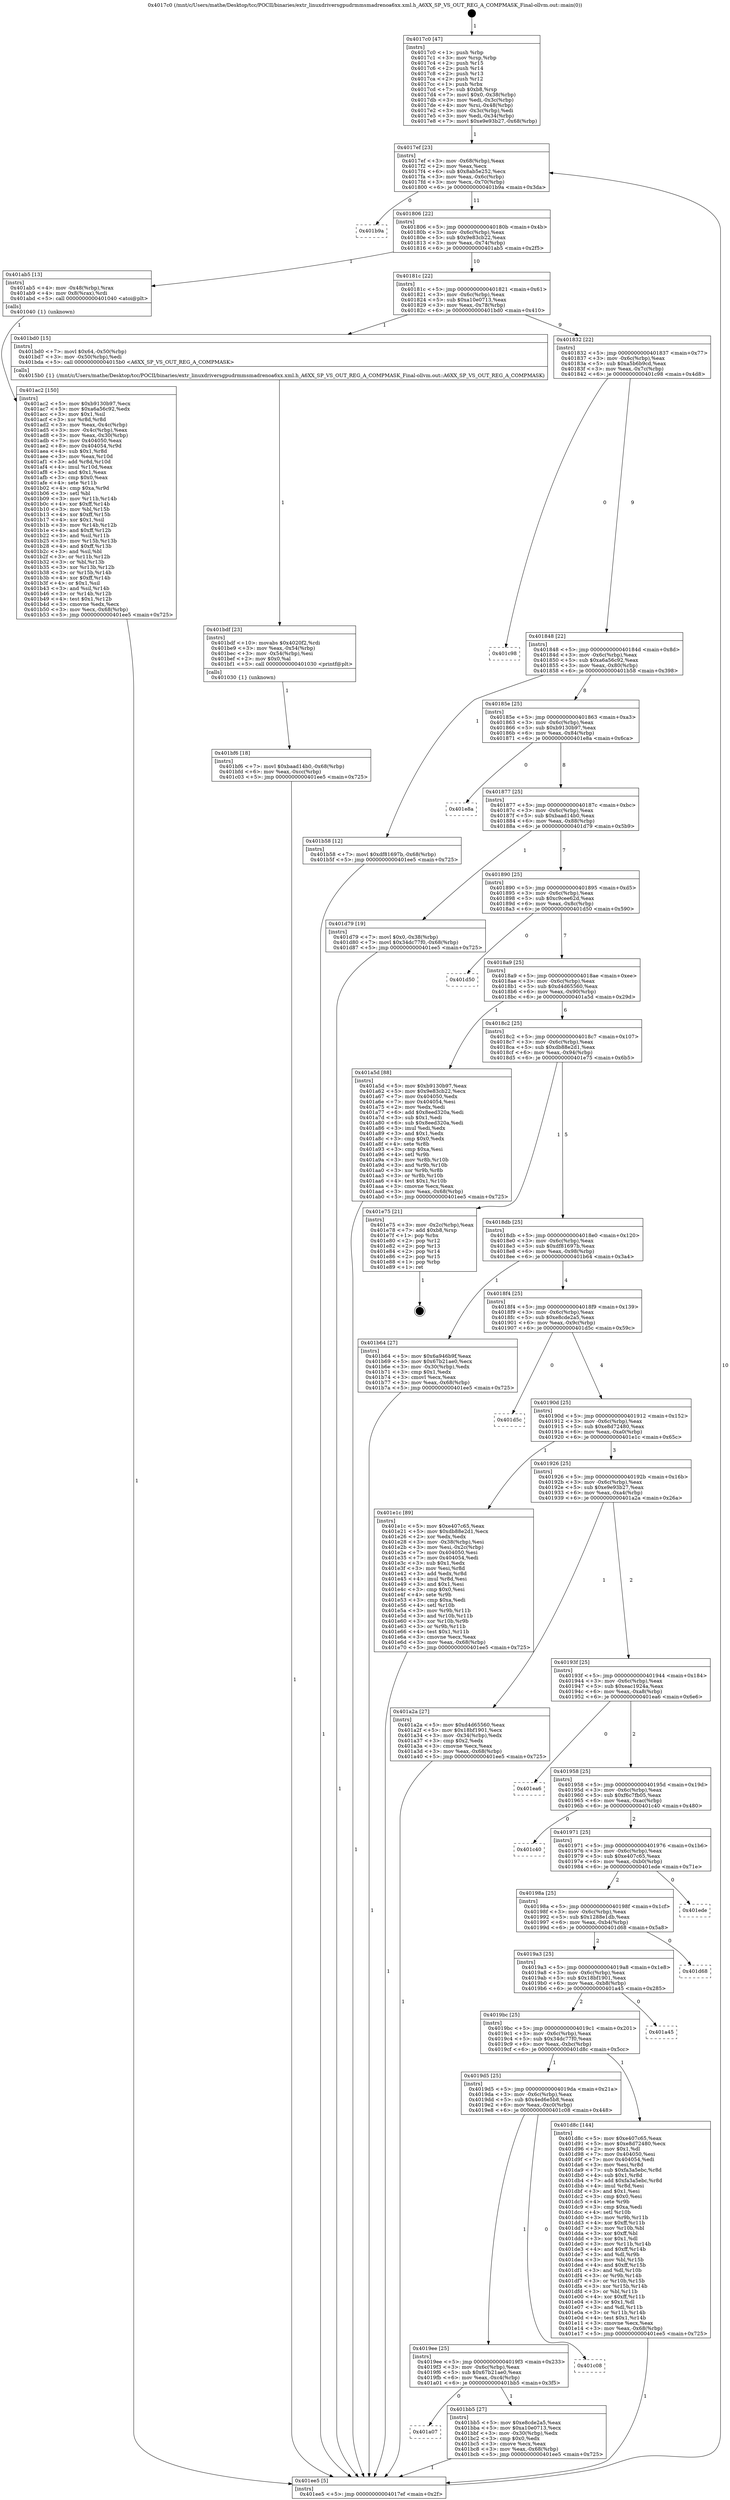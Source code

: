 digraph "0x4017c0" {
  label = "0x4017c0 (/mnt/c/Users/mathe/Desktop/tcc/POCII/binaries/extr_linuxdriversgpudrmmsmadrenoa6xx.xml.h_A6XX_SP_VS_OUT_REG_A_COMPMASK_Final-ollvm.out::main(0))"
  labelloc = "t"
  node[shape=record]

  Entry [label="",width=0.3,height=0.3,shape=circle,fillcolor=black,style=filled]
  "0x4017ef" [label="{
     0x4017ef [23]\l
     | [instrs]\l
     &nbsp;&nbsp;0x4017ef \<+3\>: mov -0x68(%rbp),%eax\l
     &nbsp;&nbsp;0x4017f2 \<+2\>: mov %eax,%ecx\l
     &nbsp;&nbsp;0x4017f4 \<+6\>: sub $0x8ab5e252,%ecx\l
     &nbsp;&nbsp;0x4017fa \<+3\>: mov %eax,-0x6c(%rbp)\l
     &nbsp;&nbsp;0x4017fd \<+3\>: mov %ecx,-0x70(%rbp)\l
     &nbsp;&nbsp;0x401800 \<+6\>: je 0000000000401b9a \<main+0x3da\>\l
  }"]
  "0x401b9a" [label="{
     0x401b9a\l
  }", style=dashed]
  "0x401806" [label="{
     0x401806 [22]\l
     | [instrs]\l
     &nbsp;&nbsp;0x401806 \<+5\>: jmp 000000000040180b \<main+0x4b\>\l
     &nbsp;&nbsp;0x40180b \<+3\>: mov -0x6c(%rbp),%eax\l
     &nbsp;&nbsp;0x40180e \<+5\>: sub $0x9e83cb22,%eax\l
     &nbsp;&nbsp;0x401813 \<+3\>: mov %eax,-0x74(%rbp)\l
     &nbsp;&nbsp;0x401816 \<+6\>: je 0000000000401ab5 \<main+0x2f5\>\l
  }"]
  Exit [label="",width=0.3,height=0.3,shape=circle,fillcolor=black,style=filled,peripheries=2]
  "0x401ab5" [label="{
     0x401ab5 [13]\l
     | [instrs]\l
     &nbsp;&nbsp;0x401ab5 \<+4\>: mov -0x48(%rbp),%rax\l
     &nbsp;&nbsp;0x401ab9 \<+4\>: mov 0x8(%rax),%rdi\l
     &nbsp;&nbsp;0x401abd \<+5\>: call 0000000000401040 \<atoi@plt\>\l
     | [calls]\l
     &nbsp;&nbsp;0x401040 \{1\} (unknown)\l
  }"]
  "0x40181c" [label="{
     0x40181c [22]\l
     | [instrs]\l
     &nbsp;&nbsp;0x40181c \<+5\>: jmp 0000000000401821 \<main+0x61\>\l
     &nbsp;&nbsp;0x401821 \<+3\>: mov -0x6c(%rbp),%eax\l
     &nbsp;&nbsp;0x401824 \<+5\>: sub $0xa10e0713,%eax\l
     &nbsp;&nbsp;0x401829 \<+3\>: mov %eax,-0x78(%rbp)\l
     &nbsp;&nbsp;0x40182c \<+6\>: je 0000000000401bd0 \<main+0x410\>\l
  }"]
  "0x401bf6" [label="{
     0x401bf6 [18]\l
     | [instrs]\l
     &nbsp;&nbsp;0x401bf6 \<+7\>: movl $0xbaad14b0,-0x68(%rbp)\l
     &nbsp;&nbsp;0x401bfd \<+6\>: mov %eax,-0xcc(%rbp)\l
     &nbsp;&nbsp;0x401c03 \<+5\>: jmp 0000000000401ee5 \<main+0x725\>\l
  }"]
  "0x401bd0" [label="{
     0x401bd0 [15]\l
     | [instrs]\l
     &nbsp;&nbsp;0x401bd0 \<+7\>: movl $0x64,-0x50(%rbp)\l
     &nbsp;&nbsp;0x401bd7 \<+3\>: mov -0x50(%rbp),%edi\l
     &nbsp;&nbsp;0x401bda \<+5\>: call 00000000004015b0 \<A6XX_SP_VS_OUT_REG_A_COMPMASK\>\l
     | [calls]\l
     &nbsp;&nbsp;0x4015b0 \{1\} (/mnt/c/Users/mathe/Desktop/tcc/POCII/binaries/extr_linuxdriversgpudrmmsmadrenoa6xx.xml.h_A6XX_SP_VS_OUT_REG_A_COMPMASK_Final-ollvm.out::A6XX_SP_VS_OUT_REG_A_COMPMASK)\l
  }"]
  "0x401832" [label="{
     0x401832 [22]\l
     | [instrs]\l
     &nbsp;&nbsp;0x401832 \<+5\>: jmp 0000000000401837 \<main+0x77\>\l
     &nbsp;&nbsp;0x401837 \<+3\>: mov -0x6c(%rbp),%eax\l
     &nbsp;&nbsp;0x40183a \<+5\>: sub $0xa5b6b9cd,%eax\l
     &nbsp;&nbsp;0x40183f \<+3\>: mov %eax,-0x7c(%rbp)\l
     &nbsp;&nbsp;0x401842 \<+6\>: je 0000000000401c98 \<main+0x4d8\>\l
  }"]
  "0x401bdf" [label="{
     0x401bdf [23]\l
     | [instrs]\l
     &nbsp;&nbsp;0x401bdf \<+10\>: movabs $0x4020f2,%rdi\l
     &nbsp;&nbsp;0x401be9 \<+3\>: mov %eax,-0x54(%rbp)\l
     &nbsp;&nbsp;0x401bec \<+3\>: mov -0x54(%rbp),%esi\l
     &nbsp;&nbsp;0x401bef \<+2\>: mov $0x0,%al\l
     &nbsp;&nbsp;0x401bf1 \<+5\>: call 0000000000401030 \<printf@plt\>\l
     | [calls]\l
     &nbsp;&nbsp;0x401030 \{1\} (unknown)\l
  }"]
  "0x401c98" [label="{
     0x401c98\l
  }", style=dashed]
  "0x401848" [label="{
     0x401848 [22]\l
     | [instrs]\l
     &nbsp;&nbsp;0x401848 \<+5\>: jmp 000000000040184d \<main+0x8d\>\l
     &nbsp;&nbsp;0x40184d \<+3\>: mov -0x6c(%rbp),%eax\l
     &nbsp;&nbsp;0x401850 \<+5\>: sub $0xa6a56c92,%eax\l
     &nbsp;&nbsp;0x401855 \<+3\>: mov %eax,-0x80(%rbp)\l
     &nbsp;&nbsp;0x401858 \<+6\>: je 0000000000401b58 \<main+0x398\>\l
  }"]
  "0x401a07" [label="{
     0x401a07\l
  }", style=dashed]
  "0x401b58" [label="{
     0x401b58 [12]\l
     | [instrs]\l
     &nbsp;&nbsp;0x401b58 \<+7\>: movl $0xdf81697b,-0x68(%rbp)\l
     &nbsp;&nbsp;0x401b5f \<+5\>: jmp 0000000000401ee5 \<main+0x725\>\l
  }"]
  "0x40185e" [label="{
     0x40185e [25]\l
     | [instrs]\l
     &nbsp;&nbsp;0x40185e \<+5\>: jmp 0000000000401863 \<main+0xa3\>\l
     &nbsp;&nbsp;0x401863 \<+3\>: mov -0x6c(%rbp),%eax\l
     &nbsp;&nbsp;0x401866 \<+5\>: sub $0xb9130b97,%eax\l
     &nbsp;&nbsp;0x40186b \<+6\>: mov %eax,-0x84(%rbp)\l
     &nbsp;&nbsp;0x401871 \<+6\>: je 0000000000401e8a \<main+0x6ca\>\l
  }"]
  "0x401bb5" [label="{
     0x401bb5 [27]\l
     | [instrs]\l
     &nbsp;&nbsp;0x401bb5 \<+5\>: mov $0xe8cde2a5,%eax\l
     &nbsp;&nbsp;0x401bba \<+5\>: mov $0xa10e0713,%ecx\l
     &nbsp;&nbsp;0x401bbf \<+3\>: mov -0x30(%rbp),%edx\l
     &nbsp;&nbsp;0x401bc2 \<+3\>: cmp $0x0,%edx\l
     &nbsp;&nbsp;0x401bc5 \<+3\>: cmove %ecx,%eax\l
     &nbsp;&nbsp;0x401bc8 \<+3\>: mov %eax,-0x68(%rbp)\l
     &nbsp;&nbsp;0x401bcb \<+5\>: jmp 0000000000401ee5 \<main+0x725\>\l
  }"]
  "0x401e8a" [label="{
     0x401e8a\l
  }", style=dashed]
  "0x401877" [label="{
     0x401877 [25]\l
     | [instrs]\l
     &nbsp;&nbsp;0x401877 \<+5\>: jmp 000000000040187c \<main+0xbc\>\l
     &nbsp;&nbsp;0x40187c \<+3\>: mov -0x6c(%rbp),%eax\l
     &nbsp;&nbsp;0x40187f \<+5\>: sub $0xbaad14b0,%eax\l
     &nbsp;&nbsp;0x401884 \<+6\>: mov %eax,-0x88(%rbp)\l
     &nbsp;&nbsp;0x40188a \<+6\>: je 0000000000401d79 \<main+0x5b9\>\l
  }"]
  "0x4019ee" [label="{
     0x4019ee [25]\l
     | [instrs]\l
     &nbsp;&nbsp;0x4019ee \<+5\>: jmp 00000000004019f3 \<main+0x233\>\l
     &nbsp;&nbsp;0x4019f3 \<+3\>: mov -0x6c(%rbp),%eax\l
     &nbsp;&nbsp;0x4019f6 \<+5\>: sub $0x67b21ae0,%eax\l
     &nbsp;&nbsp;0x4019fb \<+6\>: mov %eax,-0xc4(%rbp)\l
     &nbsp;&nbsp;0x401a01 \<+6\>: je 0000000000401bb5 \<main+0x3f5\>\l
  }"]
  "0x401d79" [label="{
     0x401d79 [19]\l
     | [instrs]\l
     &nbsp;&nbsp;0x401d79 \<+7\>: movl $0x0,-0x38(%rbp)\l
     &nbsp;&nbsp;0x401d80 \<+7\>: movl $0x34dc77f0,-0x68(%rbp)\l
     &nbsp;&nbsp;0x401d87 \<+5\>: jmp 0000000000401ee5 \<main+0x725\>\l
  }"]
  "0x401890" [label="{
     0x401890 [25]\l
     | [instrs]\l
     &nbsp;&nbsp;0x401890 \<+5\>: jmp 0000000000401895 \<main+0xd5\>\l
     &nbsp;&nbsp;0x401895 \<+3\>: mov -0x6c(%rbp),%eax\l
     &nbsp;&nbsp;0x401898 \<+5\>: sub $0xc9cee62d,%eax\l
     &nbsp;&nbsp;0x40189d \<+6\>: mov %eax,-0x8c(%rbp)\l
     &nbsp;&nbsp;0x4018a3 \<+6\>: je 0000000000401d50 \<main+0x590\>\l
  }"]
  "0x401c08" [label="{
     0x401c08\l
  }", style=dashed]
  "0x401d50" [label="{
     0x401d50\l
  }", style=dashed]
  "0x4018a9" [label="{
     0x4018a9 [25]\l
     | [instrs]\l
     &nbsp;&nbsp;0x4018a9 \<+5\>: jmp 00000000004018ae \<main+0xee\>\l
     &nbsp;&nbsp;0x4018ae \<+3\>: mov -0x6c(%rbp),%eax\l
     &nbsp;&nbsp;0x4018b1 \<+5\>: sub $0xd4d65560,%eax\l
     &nbsp;&nbsp;0x4018b6 \<+6\>: mov %eax,-0x90(%rbp)\l
     &nbsp;&nbsp;0x4018bc \<+6\>: je 0000000000401a5d \<main+0x29d\>\l
  }"]
  "0x4019d5" [label="{
     0x4019d5 [25]\l
     | [instrs]\l
     &nbsp;&nbsp;0x4019d5 \<+5\>: jmp 00000000004019da \<main+0x21a\>\l
     &nbsp;&nbsp;0x4019da \<+3\>: mov -0x6c(%rbp),%eax\l
     &nbsp;&nbsp;0x4019dd \<+5\>: sub $0x4ed6e5b8,%eax\l
     &nbsp;&nbsp;0x4019e2 \<+6\>: mov %eax,-0xc0(%rbp)\l
     &nbsp;&nbsp;0x4019e8 \<+6\>: je 0000000000401c08 \<main+0x448\>\l
  }"]
  "0x401a5d" [label="{
     0x401a5d [88]\l
     | [instrs]\l
     &nbsp;&nbsp;0x401a5d \<+5\>: mov $0xb9130b97,%eax\l
     &nbsp;&nbsp;0x401a62 \<+5\>: mov $0x9e83cb22,%ecx\l
     &nbsp;&nbsp;0x401a67 \<+7\>: mov 0x404050,%edx\l
     &nbsp;&nbsp;0x401a6e \<+7\>: mov 0x404054,%esi\l
     &nbsp;&nbsp;0x401a75 \<+2\>: mov %edx,%edi\l
     &nbsp;&nbsp;0x401a77 \<+6\>: add $0x8eed320a,%edi\l
     &nbsp;&nbsp;0x401a7d \<+3\>: sub $0x1,%edi\l
     &nbsp;&nbsp;0x401a80 \<+6\>: sub $0x8eed320a,%edi\l
     &nbsp;&nbsp;0x401a86 \<+3\>: imul %edi,%edx\l
     &nbsp;&nbsp;0x401a89 \<+3\>: and $0x1,%edx\l
     &nbsp;&nbsp;0x401a8c \<+3\>: cmp $0x0,%edx\l
     &nbsp;&nbsp;0x401a8f \<+4\>: sete %r8b\l
     &nbsp;&nbsp;0x401a93 \<+3\>: cmp $0xa,%esi\l
     &nbsp;&nbsp;0x401a96 \<+4\>: setl %r9b\l
     &nbsp;&nbsp;0x401a9a \<+3\>: mov %r8b,%r10b\l
     &nbsp;&nbsp;0x401a9d \<+3\>: and %r9b,%r10b\l
     &nbsp;&nbsp;0x401aa0 \<+3\>: xor %r9b,%r8b\l
     &nbsp;&nbsp;0x401aa3 \<+3\>: or %r8b,%r10b\l
     &nbsp;&nbsp;0x401aa6 \<+4\>: test $0x1,%r10b\l
     &nbsp;&nbsp;0x401aaa \<+3\>: cmovne %ecx,%eax\l
     &nbsp;&nbsp;0x401aad \<+3\>: mov %eax,-0x68(%rbp)\l
     &nbsp;&nbsp;0x401ab0 \<+5\>: jmp 0000000000401ee5 \<main+0x725\>\l
  }"]
  "0x4018c2" [label="{
     0x4018c2 [25]\l
     | [instrs]\l
     &nbsp;&nbsp;0x4018c2 \<+5\>: jmp 00000000004018c7 \<main+0x107\>\l
     &nbsp;&nbsp;0x4018c7 \<+3\>: mov -0x6c(%rbp),%eax\l
     &nbsp;&nbsp;0x4018ca \<+5\>: sub $0xdb88e2d1,%eax\l
     &nbsp;&nbsp;0x4018cf \<+6\>: mov %eax,-0x94(%rbp)\l
     &nbsp;&nbsp;0x4018d5 \<+6\>: je 0000000000401e75 \<main+0x6b5\>\l
  }"]
  "0x401d8c" [label="{
     0x401d8c [144]\l
     | [instrs]\l
     &nbsp;&nbsp;0x401d8c \<+5\>: mov $0xe407c65,%eax\l
     &nbsp;&nbsp;0x401d91 \<+5\>: mov $0xe8d72480,%ecx\l
     &nbsp;&nbsp;0x401d96 \<+2\>: mov $0x1,%dl\l
     &nbsp;&nbsp;0x401d98 \<+7\>: mov 0x404050,%esi\l
     &nbsp;&nbsp;0x401d9f \<+7\>: mov 0x404054,%edi\l
     &nbsp;&nbsp;0x401da6 \<+3\>: mov %esi,%r8d\l
     &nbsp;&nbsp;0x401da9 \<+7\>: sub $0xfa3a5ebc,%r8d\l
     &nbsp;&nbsp;0x401db0 \<+4\>: sub $0x1,%r8d\l
     &nbsp;&nbsp;0x401db4 \<+7\>: add $0xfa3a5ebc,%r8d\l
     &nbsp;&nbsp;0x401dbb \<+4\>: imul %r8d,%esi\l
     &nbsp;&nbsp;0x401dbf \<+3\>: and $0x1,%esi\l
     &nbsp;&nbsp;0x401dc2 \<+3\>: cmp $0x0,%esi\l
     &nbsp;&nbsp;0x401dc5 \<+4\>: sete %r9b\l
     &nbsp;&nbsp;0x401dc9 \<+3\>: cmp $0xa,%edi\l
     &nbsp;&nbsp;0x401dcc \<+4\>: setl %r10b\l
     &nbsp;&nbsp;0x401dd0 \<+3\>: mov %r9b,%r11b\l
     &nbsp;&nbsp;0x401dd3 \<+4\>: xor $0xff,%r11b\l
     &nbsp;&nbsp;0x401dd7 \<+3\>: mov %r10b,%bl\l
     &nbsp;&nbsp;0x401dda \<+3\>: xor $0xff,%bl\l
     &nbsp;&nbsp;0x401ddd \<+3\>: xor $0x1,%dl\l
     &nbsp;&nbsp;0x401de0 \<+3\>: mov %r11b,%r14b\l
     &nbsp;&nbsp;0x401de3 \<+4\>: and $0xff,%r14b\l
     &nbsp;&nbsp;0x401de7 \<+3\>: and %dl,%r9b\l
     &nbsp;&nbsp;0x401dea \<+3\>: mov %bl,%r15b\l
     &nbsp;&nbsp;0x401ded \<+4\>: and $0xff,%r15b\l
     &nbsp;&nbsp;0x401df1 \<+3\>: and %dl,%r10b\l
     &nbsp;&nbsp;0x401df4 \<+3\>: or %r9b,%r14b\l
     &nbsp;&nbsp;0x401df7 \<+3\>: or %r10b,%r15b\l
     &nbsp;&nbsp;0x401dfa \<+3\>: xor %r15b,%r14b\l
     &nbsp;&nbsp;0x401dfd \<+3\>: or %bl,%r11b\l
     &nbsp;&nbsp;0x401e00 \<+4\>: xor $0xff,%r11b\l
     &nbsp;&nbsp;0x401e04 \<+3\>: or $0x1,%dl\l
     &nbsp;&nbsp;0x401e07 \<+3\>: and %dl,%r11b\l
     &nbsp;&nbsp;0x401e0a \<+3\>: or %r11b,%r14b\l
     &nbsp;&nbsp;0x401e0d \<+4\>: test $0x1,%r14b\l
     &nbsp;&nbsp;0x401e11 \<+3\>: cmovne %ecx,%eax\l
     &nbsp;&nbsp;0x401e14 \<+3\>: mov %eax,-0x68(%rbp)\l
     &nbsp;&nbsp;0x401e17 \<+5\>: jmp 0000000000401ee5 \<main+0x725\>\l
  }"]
  "0x401e75" [label="{
     0x401e75 [21]\l
     | [instrs]\l
     &nbsp;&nbsp;0x401e75 \<+3\>: mov -0x2c(%rbp),%eax\l
     &nbsp;&nbsp;0x401e78 \<+7\>: add $0xb8,%rsp\l
     &nbsp;&nbsp;0x401e7f \<+1\>: pop %rbx\l
     &nbsp;&nbsp;0x401e80 \<+2\>: pop %r12\l
     &nbsp;&nbsp;0x401e82 \<+2\>: pop %r13\l
     &nbsp;&nbsp;0x401e84 \<+2\>: pop %r14\l
     &nbsp;&nbsp;0x401e86 \<+2\>: pop %r15\l
     &nbsp;&nbsp;0x401e88 \<+1\>: pop %rbp\l
     &nbsp;&nbsp;0x401e89 \<+1\>: ret\l
  }"]
  "0x4018db" [label="{
     0x4018db [25]\l
     | [instrs]\l
     &nbsp;&nbsp;0x4018db \<+5\>: jmp 00000000004018e0 \<main+0x120\>\l
     &nbsp;&nbsp;0x4018e0 \<+3\>: mov -0x6c(%rbp),%eax\l
     &nbsp;&nbsp;0x4018e3 \<+5\>: sub $0xdf81697b,%eax\l
     &nbsp;&nbsp;0x4018e8 \<+6\>: mov %eax,-0x98(%rbp)\l
     &nbsp;&nbsp;0x4018ee \<+6\>: je 0000000000401b64 \<main+0x3a4\>\l
  }"]
  "0x4019bc" [label="{
     0x4019bc [25]\l
     | [instrs]\l
     &nbsp;&nbsp;0x4019bc \<+5\>: jmp 00000000004019c1 \<main+0x201\>\l
     &nbsp;&nbsp;0x4019c1 \<+3\>: mov -0x6c(%rbp),%eax\l
     &nbsp;&nbsp;0x4019c4 \<+5\>: sub $0x34dc77f0,%eax\l
     &nbsp;&nbsp;0x4019c9 \<+6\>: mov %eax,-0xbc(%rbp)\l
     &nbsp;&nbsp;0x4019cf \<+6\>: je 0000000000401d8c \<main+0x5cc\>\l
  }"]
  "0x401b64" [label="{
     0x401b64 [27]\l
     | [instrs]\l
     &nbsp;&nbsp;0x401b64 \<+5\>: mov $0x6a946b9f,%eax\l
     &nbsp;&nbsp;0x401b69 \<+5\>: mov $0x67b21ae0,%ecx\l
     &nbsp;&nbsp;0x401b6e \<+3\>: mov -0x30(%rbp),%edx\l
     &nbsp;&nbsp;0x401b71 \<+3\>: cmp $0x1,%edx\l
     &nbsp;&nbsp;0x401b74 \<+3\>: cmovl %ecx,%eax\l
     &nbsp;&nbsp;0x401b77 \<+3\>: mov %eax,-0x68(%rbp)\l
     &nbsp;&nbsp;0x401b7a \<+5\>: jmp 0000000000401ee5 \<main+0x725\>\l
  }"]
  "0x4018f4" [label="{
     0x4018f4 [25]\l
     | [instrs]\l
     &nbsp;&nbsp;0x4018f4 \<+5\>: jmp 00000000004018f9 \<main+0x139\>\l
     &nbsp;&nbsp;0x4018f9 \<+3\>: mov -0x6c(%rbp),%eax\l
     &nbsp;&nbsp;0x4018fc \<+5\>: sub $0xe8cde2a5,%eax\l
     &nbsp;&nbsp;0x401901 \<+6\>: mov %eax,-0x9c(%rbp)\l
     &nbsp;&nbsp;0x401907 \<+6\>: je 0000000000401d5c \<main+0x59c\>\l
  }"]
  "0x401a45" [label="{
     0x401a45\l
  }", style=dashed]
  "0x401d5c" [label="{
     0x401d5c\l
  }", style=dashed]
  "0x40190d" [label="{
     0x40190d [25]\l
     | [instrs]\l
     &nbsp;&nbsp;0x40190d \<+5\>: jmp 0000000000401912 \<main+0x152\>\l
     &nbsp;&nbsp;0x401912 \<+3\>: mov -0x6c(%rbp),%eax\l
     &nbsp;&nbsp;0x401915 \<+5\>: sub $0xe8d72480,%eax\l
     &nbsp;&nbsp;0x40191a \<+6\>: mov %eax,-0xa0(%rbp)\l
     &nbsp;&nbsp;0x401920 \<+6\>: je 0000000000401e1c \<main+0x65c\>\l
  }"]
  "0x4019a3" [label="{
     0x4019a3 [25]\l
     | [instrs]\l
     &nbsp;&nbsp;0x4019a3 \<+5\>: jmp 00000000004019a8 \<main+0x1e8\>\l
     &nbsp;&nbsp;0x4019a8 \<+3\>: mov -0x6c(%rbp),%eax\l
     &nbsp;&nbsp;0x4019ab \<+5\>: sub $0x18bf1901,%eax\l
     &nbsp;&nbsp;0x4019b0 \<+6\>: mov %eax,-0xb8(%rbp)\l
     &nbsp;&nbsp;0x4019b6 \<+6\>: je 0000000000401a45 \<main+0x285\>\l
  }"]
  "0x401e1c" [label="{
     0x401e1c [89]\l
     | [instrs]\l
     &nbsp;&nbsp;0x401e1c \<+5\>: mov $0xe407c65,%eax\l
     &nbsp;&nbsp;0x401e21 \<+5\>: mov $0xdb88e2d1,%ecx\l
     &nbsp;&nbsp;0x401e26 \<+2\>: xor %edx,%edx\l
     &nbsp;&nbsp;0x401e28 \<+3\>: mov -0x38(%rbp),%esi\l
     &nbsp;&nbsp;0x401e2b \<+3\>: mov %esi,-0x2c(%rbp)\l
     &nbsp;&nbsp;0x401e2e \<+7\>: mov 0x404050,%esi\l
     &nbsp;&nbsp;0x401e35 \<+7\>: mov 0x404054,%edi\l
     &nbsp;&nbsp;0x401e3c \<+3\>: sub $0x1,%edx\l
     &nbsp;&nbsp;0x401e3f \<+3\>: mov %esi,%r8d\l
     &nbsp;&nbsp;0x401e42 \<+3\>: add %edx,%r8d\l
     &nbsp;&nbsp;0x401e45 \<+4\>: imul %r8d,%esi\l
     &nbsp;&nbsp;0x401e49 \<+3\>: and $0x1,%esi\l
     &nbsp;&nbsp;0x401e4c \<+3\>: cmp $0x0,%esi\l
     &nbsp;&nbsp;0x401e4f \<+4\>: sete %r9b\l
     &nbsp;&nbsp;0x401e53 \<+3\>: cmp $0xa,%edi\l
     &nbsp;&nbsp;0x401e56 \<+4\>: setl %r10b\l
     &nbsp;&nbsp;0x401e5a \<+3\>: mov %r9b,%r11b\l
     &nbsp;&nbsp;0x401e5d \<+3\>: and %r10b,%r11b\l
     &nbsp;&nbsp;0x401e60 \<+3\>: xor %r10b,%r9b\l
     &nbsp;&nbsp;0x401e63 \<+3\>: or %r9b,%r11b\l
     &nbsp;&nbsp;0x401e66 \<+4\>: test $0x1,%r11b\l
     &nbsp;&nbsp;0x401e6a \<+3\>: cmovne %ecx,%eax\l
     &nbsp;&nbsp;0x401e6d \<+3\>: mov %eax,-0x68(%rbp)\l
     &nbsp;&nbsp;0x401e70 \<+5\>: jmp 0000000000401ee5 \<main+0x725\>\l
  }"]
  "0x401926" [label="{
     0x401926 [25]\l
     | [instrs]\l
     &nbsp;&nbsp;0x401926 \<+5\>: jmp 000000000040192b \<main+0x16b\>\l
     &nbsp;&nbsp;0x40192b \<+3\>: mov -0x6c(%rbp),%eax\l
     &nbsp;&nbsp;0x40192e \<+5\>: sub $0xe9e93b27,%eax\l
     &nbsp;&nbsp;0x401933 \<+6\>: mov %eax,-0xa4(%rbp)\l
     &nbsp;&nbsp;0x401939 \<+6\>: je 0000000000401a2a \<main+0x26a\>\l
  }"]
  "0x401d68" [label="{
     0x401d68\l
  }", style=dashed]
  "0x401a2a" [label="{
     0x401a2a [27]\l
     | [instrs]\l
     &nbsp;&nbsp;0x401a2a \<+5\>: mov $0xd4d65560,%eax\l
     &nbsp;&nbsp;0x401a2f \<+5\>: mov $0x18bf1901,%ecx\l
     &nbsp;&nbsp;0x401a34 \<+3\>: mov -0x34(%rbp),%edx\l
     &nbsp;&nbsp;0x401a37 \<+3\>: cmp $0x2,%edx\l
     &nbsp;&nbsp;0x401a3a \<+3\>: cmovne %ecx,%eax\l
     &nbsp;&nbsp;0x401a3d \<+3\>: mov %eax,-0x68(%rbp)\l
     &nbsp;&nbsp;0x401a40 \<+5\>: jmp 0000000000401ee5 \<main+0x725\>\l
  }"]
  "0x40193f" [label="{
     0x40193f [25]\l
     | [instrs]\l
     &nbsp;&nbsp;0x40193f \<+5\>: jmp 0000000000401944 \<main+0x184\>\l
     &nbsp;&nbsp;0x401944 \<+3\>: mov -0x6c(%rbp),%eax\l
     &nbsp;&nbsp;0x401947 \<+5\>: sub $0xeac1924a,%eax\l
     &nbsp;&nbsp;0x40194c \<+6\>: mov %eax,-0xa8(%rbp)\l
     &nbsp;&nbsp;0x401952 \<+6\>: je 0000000000401ea6 \<main+0x6e6\>\l
  }"]
  "0x401ee5" [label="{
     0x401ee5 [5]\l
     | [instrs]\l
     &nbsp;&nbsp;0x401ee5 \<+5\>: jmp 00000000004017ef \<main+0x2f\>\l
  }"]
  "0x4017c0" [label="{
     0x4017c0 [47]\l
     | [instrs]\l
     &nbsp;&nbsp;0x4017c0 \<+1\>: push %rbp\l
     &nbsp;&nbsp;0x4017c1 \<+3\>: mov %rsp,%rbp\l
     &nbsp;&nbsp;0x4017c4 \<+2\>: push %r15\l
     &nbsp;&nbsp;0x4017c6 \<+2\>: push %r14\l
     &nbsp;&nbsp;0x4017c8 \<+2\>: push %r13\l
     &nbsp;&nbsp;0x4017ca \<+2\>: push %r12\l
     &nbsp;&nbsp;0x4017cc \<+1\>: push %rbx\l
     &nbsp;&nbsp;0x4017cd \<+7\>: sub $0xb8,%rsp\l
     &nbsp;&nbsp;0x4017d4 \<+7\>: movl $0x0,-0x38(%rbp)\l
     &nbsp;&nbsp;0x4017db \<+3\>: mov %edi,-0x3c(%rbp)\l
     &nbsp;&nbsp;0x4017de \<+4\>: mov %rsi,-0x48(%rbp)\l
     &nbsp;&nbsp;0x4017e2 \<+3\>: mov -0x3c(%rbp),%edi\l
     &nbsp;&nbsp;0x4017e5 \<+3\>: mov %edi,-0x34(%rbp)\l
     &nbsp;&nbsp;0x4017e8 \<+7\>: movl $0xe9e93b27,-0x68(%rbp)\l
  }"]
  "0x401ac2" [label="{
     0x401ac2 [150]\l
     | [instrs]\l
     &nbsp;&nbsp;0x401ac2 \<+5\>: mov $0xb9130b97,%ecx\l
     &nbsp;&nbsp;0x401ac7 \<+5\>: mov $0xa6a56c92,%edx\l
     &nbsp;&nbsp;0x401acc \<+3\>: mov $0x1,%sil\l
     &nbsp;&nbsp;0x401acf \<+3\>: xor %r8d,%r8d\l
     &nbsp;&nbsp;0x401ad2 \<+3\>: mov %eax,-0x4c(%rbp)\l
     &nbsp;&nbsp;0x401ad5 \<+3\>: mov -0x4c(%rbp),%eax\l
     &nbsp;&nbsp;0x401ad8 \<+3\>: mov %eax,-0x30(%rbp)\l
     &nbsp;&nbsp;0x401adb \<+7\>: mov 0x404050,%eax\l
     &nbsp;&nbsp;0x401ae2 \<+8\>: mov 0x404054,%r9d\l
     &nbsp;&nbsp;0x401aea \<+4\>: sub $0x1,%r8d\l
     &nbsp;&nbsp;0x401aee \<+3\>: mov %eax,%r10d\l
     &nbsp;&nbsp;0x401af1 \<+3\>: add %r8d,%r10d\l
     &nbsp;&nbsp;0x401af4 \<+4\>: imul %r10d,%eax\l
     &nbsp;&nbsp;0x401af8 \<+3\>: and $0x1,%eax\l
     &nbsp;&nbsp;0x401afb \<+3\>: cmp $0x0,%eax\l
     &nbsp;&nbsp;0x401afe \<+4\>: sete %r11b\l
     &nbsp;&nbsp;0x401b02 \<+4\>: cmp $0xa,%r9d\l
     &nbsp;&nbsp;0x401b06 \<+3\>: setl %bl\l
     &nbsp;&nbsp;0x401b09 \<+3\>: mov %r11b,%r14b\l
     &nbsp;&nbsp;0x401b0c \<+4\>: xor $0xff,%r14b\l
     &nbsp;&nbsp;0x401b10 \<+3\>: mov %bl,%r15b\l
     &nbsp;&nbsp;0x401b13 \<+4\>: xor $0xff,%r15b\l
     &nbsp;&nbsp;0x401b17 \<+4\>: xor $0x1,%sil\l
     &nbsp;&nbsp;0x401b1b \<+3\>: mov %r14b,%r12b\l
     &nbsp;&nbsp;0x401b1e \<+4\>: and $0xff,%r12b\l
     &nbsp;&nbsp;0x401b22 \<+3\>: and %sil,%r11b\l
     &nbsp;&nbsp;0x401b25 \<+3\>: mov %r15b,%r13b\l
     &nbsp;&nbsp;0x401b28 \<+4\>: and $0xff,%r13b\l
     &nbsp;&nbsp;0x401b2c \<+3\>: and %sil,%bl\l
     &nbsp;&nbsp;0x401b2f \<+3\>: or %r11b,%r12b\l
     &nbsp;&nbsp;0x401b32 \<+3\>: or %bl,%r13b\l
     &nbsp;&nbsp;0x401b35 \<+3\>: xor %r13b,%r12b\l
     &nbsp;&nbsp;0x401b38 \<+3\>: or %r15b,%r14b\l
     &nbsp;&nbsp;0x401b3b \<+4\>: xor $0xff,%r14b\l
     &nbsp;&nbsp;0x401b3f \<+4\>: or $0x1,%sil\l
     &nbsp;&nbsp;0x401b43 \<+3\>: and %sil,%r14b\l
     &nbsp;&nbsp;0x401b46 \<+3\>: or %r14b,%r12b\l
     &nbsp;&nbsp;0x401b49 \<+4\>: test $0x1,%r12b\l
     &nbsp;&nbsp;0x401b4d \<+3\>: cmovne %edx,%ecx\l
     &nbsp;&nbsp;0x401b50 \<+3\>: mov %ecx,-0x68(%rbp)\l
     &nbsp;&nbsp;0x401b53 \<+5\>: jmp 0000000000401ee5 \<main+0x725\>\l
  }"]
  "0x40198a" [label="{
     0x40198a [25]\l
     | [instrs]\l
     &nbsp;&nbsp;0x40198a \<+5\>: jmp 000000000040198f \<main+0x1cf\>\l
     &nbsp;&nbsp;0x40198f \<+3\>: mov -0x6c(%rbp),%eax\l
     &nbsp;&nbsp;0x401992 \<+5\>: sub $0x1288e1db,%eax\l
     &nbsp;&nbsp;0x401997 \<+6\>: mov %eax,-0xb4(%rbp)\l
     &nbsp;&nbsp;0x40199d \<+6\>: je 0000000000401d68 \<main+0x5a8\>\l
  }"]
  "0x401ea6" [label="{
     0x401ea6\l
  }", style=dashed]
  "0x401958" [label="{
     0x401958 [25]\l
     | [instrs]\l
     &nbsp;&nbsp;0x401958 \<+5\>: jmp 000000000040195d \<main+0x19d\>\l
     &nbsp;&nbsp;0x40195d \<+3\>: mov -0x6c(%rbp),%eax\l
     &nbsp;&nbsp;0x401960 \<+5\>: sub $0xf6c7fb05,%eax\l
     &nbsp;&nbsp;0x401965 \<+6\>: mov %eax,-0xac(%rbp)\l
     &nbsp;&nbsp;0x40196b \<+6\>: je 0000000000401c40 \<main+0x480\>\l
  }"]
  "0x401ede" [label="{
     0x401ede\l
  }", style=dashed]
  "0x401c40" [label="{
     0x401c40\l
  }", style=dashed]
  "0x401971" [label="{
     0x401971 [25]\l
     | [instrs]\l
     &nbsp;&nbsp;0x401971 \<+5\>: jmp 0000000000401976 \<main+0x1b6\>\l
     &nbsp;&nbsp;0x401976 \<+3\>: mov -0x6c(%rbp),%eax\l
     &nbsp;&nbsp;0x401979 \<+5\>: sub $0xe407c65,%eax\l
     &nbsp;&nbsp;0x40197e \<+6\>: mov %eax,-0xb0(%rbp)\l
     &nbsp;&nbsp;0x401984 \<+6\>: je 0000000000401ede \<main+0x71e\>\l
  }"]
  Entry -> "0x4017c0" [label=" 1"]
  "0x4017ef" -> "0x401b9a" [label=" 0"]
  "0x4017ef" -> "0x401806" [label=" 11"]
  "0x401e75" -> Exit [label=" 1"]
  "0x401806" -> "0x401ab5" [label=" 1"]
  "0x401806" -> "0x40181c" [label=" 10"]
  "0x401e1c" -> "0x401ee5" [label=" 1"]
  "0x40181c" -> "0x401bd0" [label=" 1"]
  "0x40181c" -> "0x401832" [label=" 9"]
  "0x401d8c" -> "0x401ee5" [label=" 1"]
  "0x401832" -> "0x401c98" [label=" 0"]
  "0x401832" -> "0x401848" [label=" 9"]
  "0x401d79" -> "0x401ee5" [label=" 1"]
  "0x401848" -> "0x401b58" [label=" 1"]
  "0x401848" -> "0x40185e" [label=" 8"]
  "0x401bf6" -> "0x401ee5" [label=" 1"]
  "0x40185e" -> "0x401e8a" [label=" 0"]
  "0x40185e" -> "0x401877" [label=" 8"]
  "0x401bdf" -> "0x401bf6" [label=" 1"]
  "0x401877" -> "0x401d79" [label=" 1"]
  "0x401877" -> "0x401890" [label=" 7"]
  "0x401bb5" -> "0x401ee5" [label=" 1"]
  "0x401890" -> "0x401d50" [label=" 0"]
  "0x401890" -> "0x4018a9" [label=" 7"]
  "0x4019ee" -> "0x401a07" [label=" 0"]
  "0x4018a9" -> "0x401a5d" [label=" 1"]
  "0x4018a9" -> "0x4018c2" [label=" 6"]
  "0x401bd0" -> "0x401bdf" [label=" 1"]
  "0x4018c2" -> "0x401e75" [label=" 1"]
  "0x4018c2" -> "0x4018db" [label=" 5"]
  "0x4019d5" -> "0x4019ee" [label=" 1"]
  "0x4018db" -> "0x401b64" [label=" 1"]
  "0x4018db" -> "0x4018f4" [label=" 4"]
  "0x4019ee" -> "0x401bb5" [label=" 1"]
  "0x4018f4" -> "0x401d5c" [label=" 0"]
  "0x4018f4" -> "0x40190d" [label=" 4"]
  "0x4019bc" -> "0x4019d5" [label=" 1"]
  "0x40190d" -> "0x401e1c" [label=" 1"]
  "0x40190d" -> "0x401926" [label=" 3"]
  "0x4019d5" -> "0x401c08" [label=" 0"]
  "0x401926" -> "0x401a2a" [label=" 1"]
  "0x401926" -> "0x40193f" [label=" 2"]
  "0x401a2a" -> "0x401ee5" [label=" 1"]
  "0x4017c0" -> "0x4017ef" [label=" 1"]
  "0x401ee5" -> "0x4017ef" [label=" 10"]
  "0x401a5d" -> "0x401ee5" [label=" 1"]
  "0x401ab5" -> "0x401ac2" [label=" 1"]
  "0x401ac2" -> "0x401ee5" [label=" 1"]
  "0x401b58" -> "0x401ee5" [label=" 1"]
  "0x401b64" -> "0x401ee5" [label=" 1"]
  "0x4019a3" -> "0x4019bc" [label=" 2"]
  "0x40193f" -> "0x401ea6" [label=" 0"]
  "0x40193f" -> "0x401958" [label=" 2"]
  "0x4019bc" -> "0x401d8c" [label=" 1"]
  "0x401958" -> "0x401c40" [label=" 0"]
  "0x401958" -> "0x401971" [label=" 2"]
  "0x40198a" -> "0x4019a3" [label=" 2"]
  "0x401971" -> "0x401ede" [label=" 0"]
  "0x401971" -> "0x40198a" [label=" 2"]
  "0x4019a3" -> "0x401a45" [label=" 0"]
  "0x40198a" -> "0x401d68" [label=" 0"]
}
